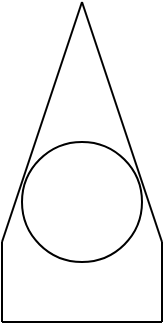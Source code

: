 <mxfile version="14.8.0" type="device"><diagram id="B1ZKw8L8lp7xBhFl6jde" name="Page-1"><mxGraphModel dx="480" dy="265" grid="1" gridSize="10" guides="1" tooltips="1" connect="1" arrows="1" fold="1" page="1" pageScale="1" pageWidth="1169" pageHeight="550" math="0" shadow="0"><root><mxCell id="0"/><mxCell id="1" parent="0"/><mxCell id="zxjwkQyajMwXFqzZBJRh-1" value="" style="endArrow=none;html=1;" edge="1" parent="1"><mxGeometry width="50" height="50" relative="1" as="geometry"><mxPoint x="560" y="360" as="sourcePoint"/><mxPoint x="560" y="320" as="targetPoint"/></mxGeometry></mxCell><mxCell id="zxjwkQyajMwXFqzZBJRh-2" value="" style="endArrow=none;html=1;" edge="1" parent="1"><mxGeometry width="50" height="50" relative="1" as="geometry"><mxPoint x="560" y="360" as="sourcePoint"/><mxPoint x="640" y="360" as="targetPoint"/></mxGeometry></mxCell><mxCell id="zxjwkQyajMwXFqzZBJRh-3" value="" style="endArrow=none;html=1;" edge="1" parent="1"><mxGeometry width="50" height="50" relative="1" as="geometry"><mxPoint x="640" y="360" as="sourcePoint"/><mxPoint x="640" y="320" as="targetPoint"/></mxGeometry></mxCell><mxCell id="zxjwkQyajMwXFqzZBJRh-4" value="" style="endArrow=none;html=1;" edge="1" parent="1"><mxGeometry width="50" height="50" relative="1" as="geometry"><mxPoint x="560" y="320" as="sourcePoint"/><mxPoint x="600" y="200" as="targetPoint"/></mxGeometry></mxCell><mxCell id="zxjwkQyajMwXFqzZBJRh-5" value="" style="endArrow=none;html=1;" edge="1" parent="1"><mxGeometry width="50" height="50" relative="1" as="geometry"><mxPoint x="640" y="320" as="sourcePoint"/><mxPoint x="600" y="200" as="targetPoint"/></mxGeometry></mxCell><mxCell id="zxjwkQyajMwXFqzZBJRh-6" value="" style="ellipse;whiteSpace=wrap;html=1;aspect=fixed;perimeterSpacing=533;" vertex="1" parent="1"><mxGeometry x="570" y="270" width="60" height="60" as="geometry"/></mxCell></root></mxGraphModel></diagram></mxfile>